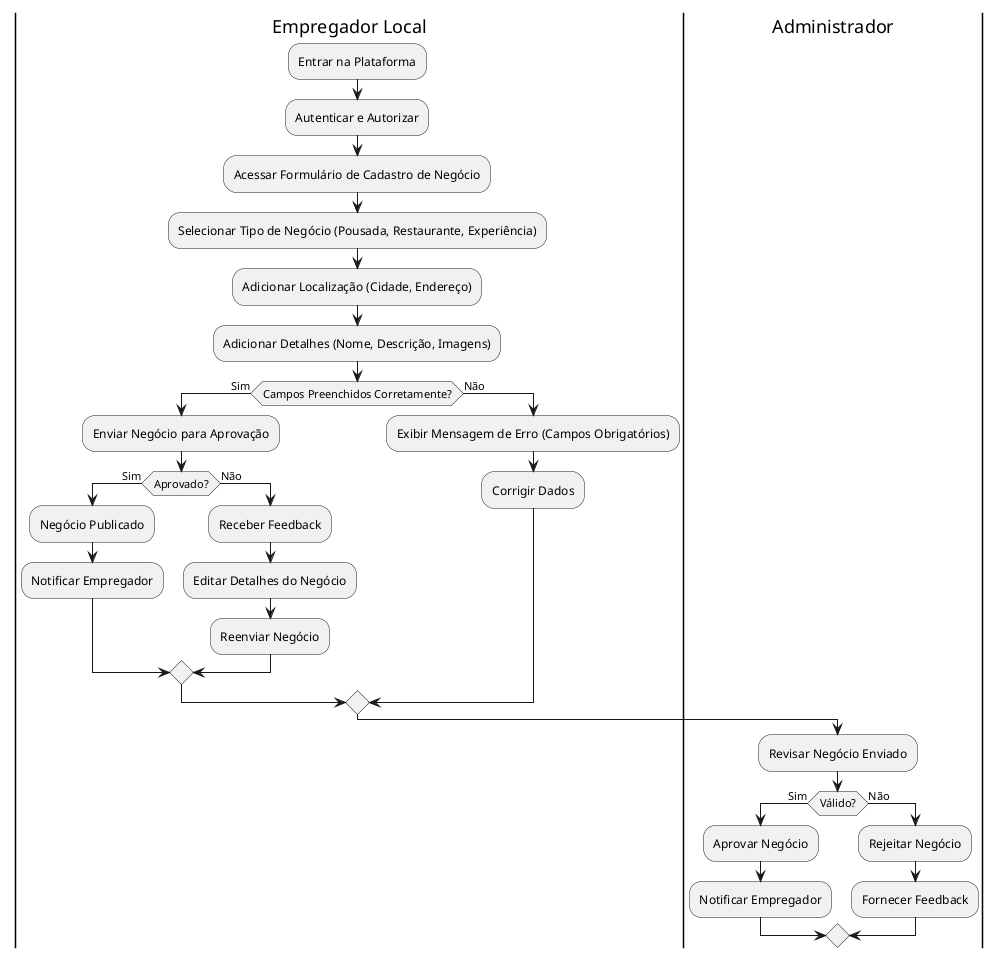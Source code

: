 @startuml
skinparam monochrome true

|Empregador Local|
:Entrar na Plataforma;
:Autenticar e Autorizar;
:Acessar Formulário de Cadastro de Negócio;
:Selecionar Tipo de Negócio (Pousada, Restaurante, Experiência);
:Adicionar Localização (Cidade, Endereço);
:Adicionar Detalhes (Nome, Descrição, Imagens);
if (Campos Preenchidos Corretamente?) then (Sim)
    :Enviar Negócio para Aprovação;
    if (Aprovado?) then (Sim)
        :Negócio Publicado;
        :Notificar Empregador;
    else (Não)
        :Receber Feedback;
        :Editar Detalhes do Negócio;
        :Reenviar Negócio;
    endif
else (Não)
    :Exibir Mensagem de Erro (Campos Obrigatórios);
    :Corrigir Dados;
endif

|Administrador|
:Revisar Negócio Enviado;
if (Válido?) then (Sim)
    :Aprovar Negócio;
    :Notificar Empregador;
else (Não)
    :Rejeitar Negócio;
    :Fornecer Feedback;
endif

@enduml